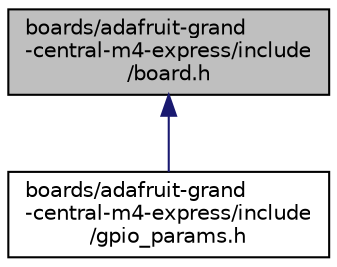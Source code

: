 digraph "boards/adafruit-grand-central-m4-express/include/board.h"
{
 // LATEX_PDF_SIZE
  edge [fontname="Helvetica",fontsize="10",labelfontname="Helvetica",labelfontsize="10"];
  node [fontname="Helvetica",fontsize="10",shape=record];
  Node1 [label="boards/adafruit-grand\l-central-m4-express/include\l/board.h",height=0.2,width=0.4,color="black", fillcolor="grey75", style="filled", fontcolor="black",tooltip="Board specific definitions for the Adafruit Grand Central M4 Express."];
  Node1 -> Node2 [dir="back",color="midnightblue",fontsize="10",style="solid",fontname="Helvetica"];
  Node2 [label="boards/adafruit-grand\l-central-m4-express/include\l/gpio_params.h",height=0.2,width=0.4,color="black", fillcolor="white", style="filled",URL="$adafruit-grand-central-m4-express_2include_2gpio__params_8h.html",tooltip="Board specific configuration of direct mapped GPIOs."];
}
